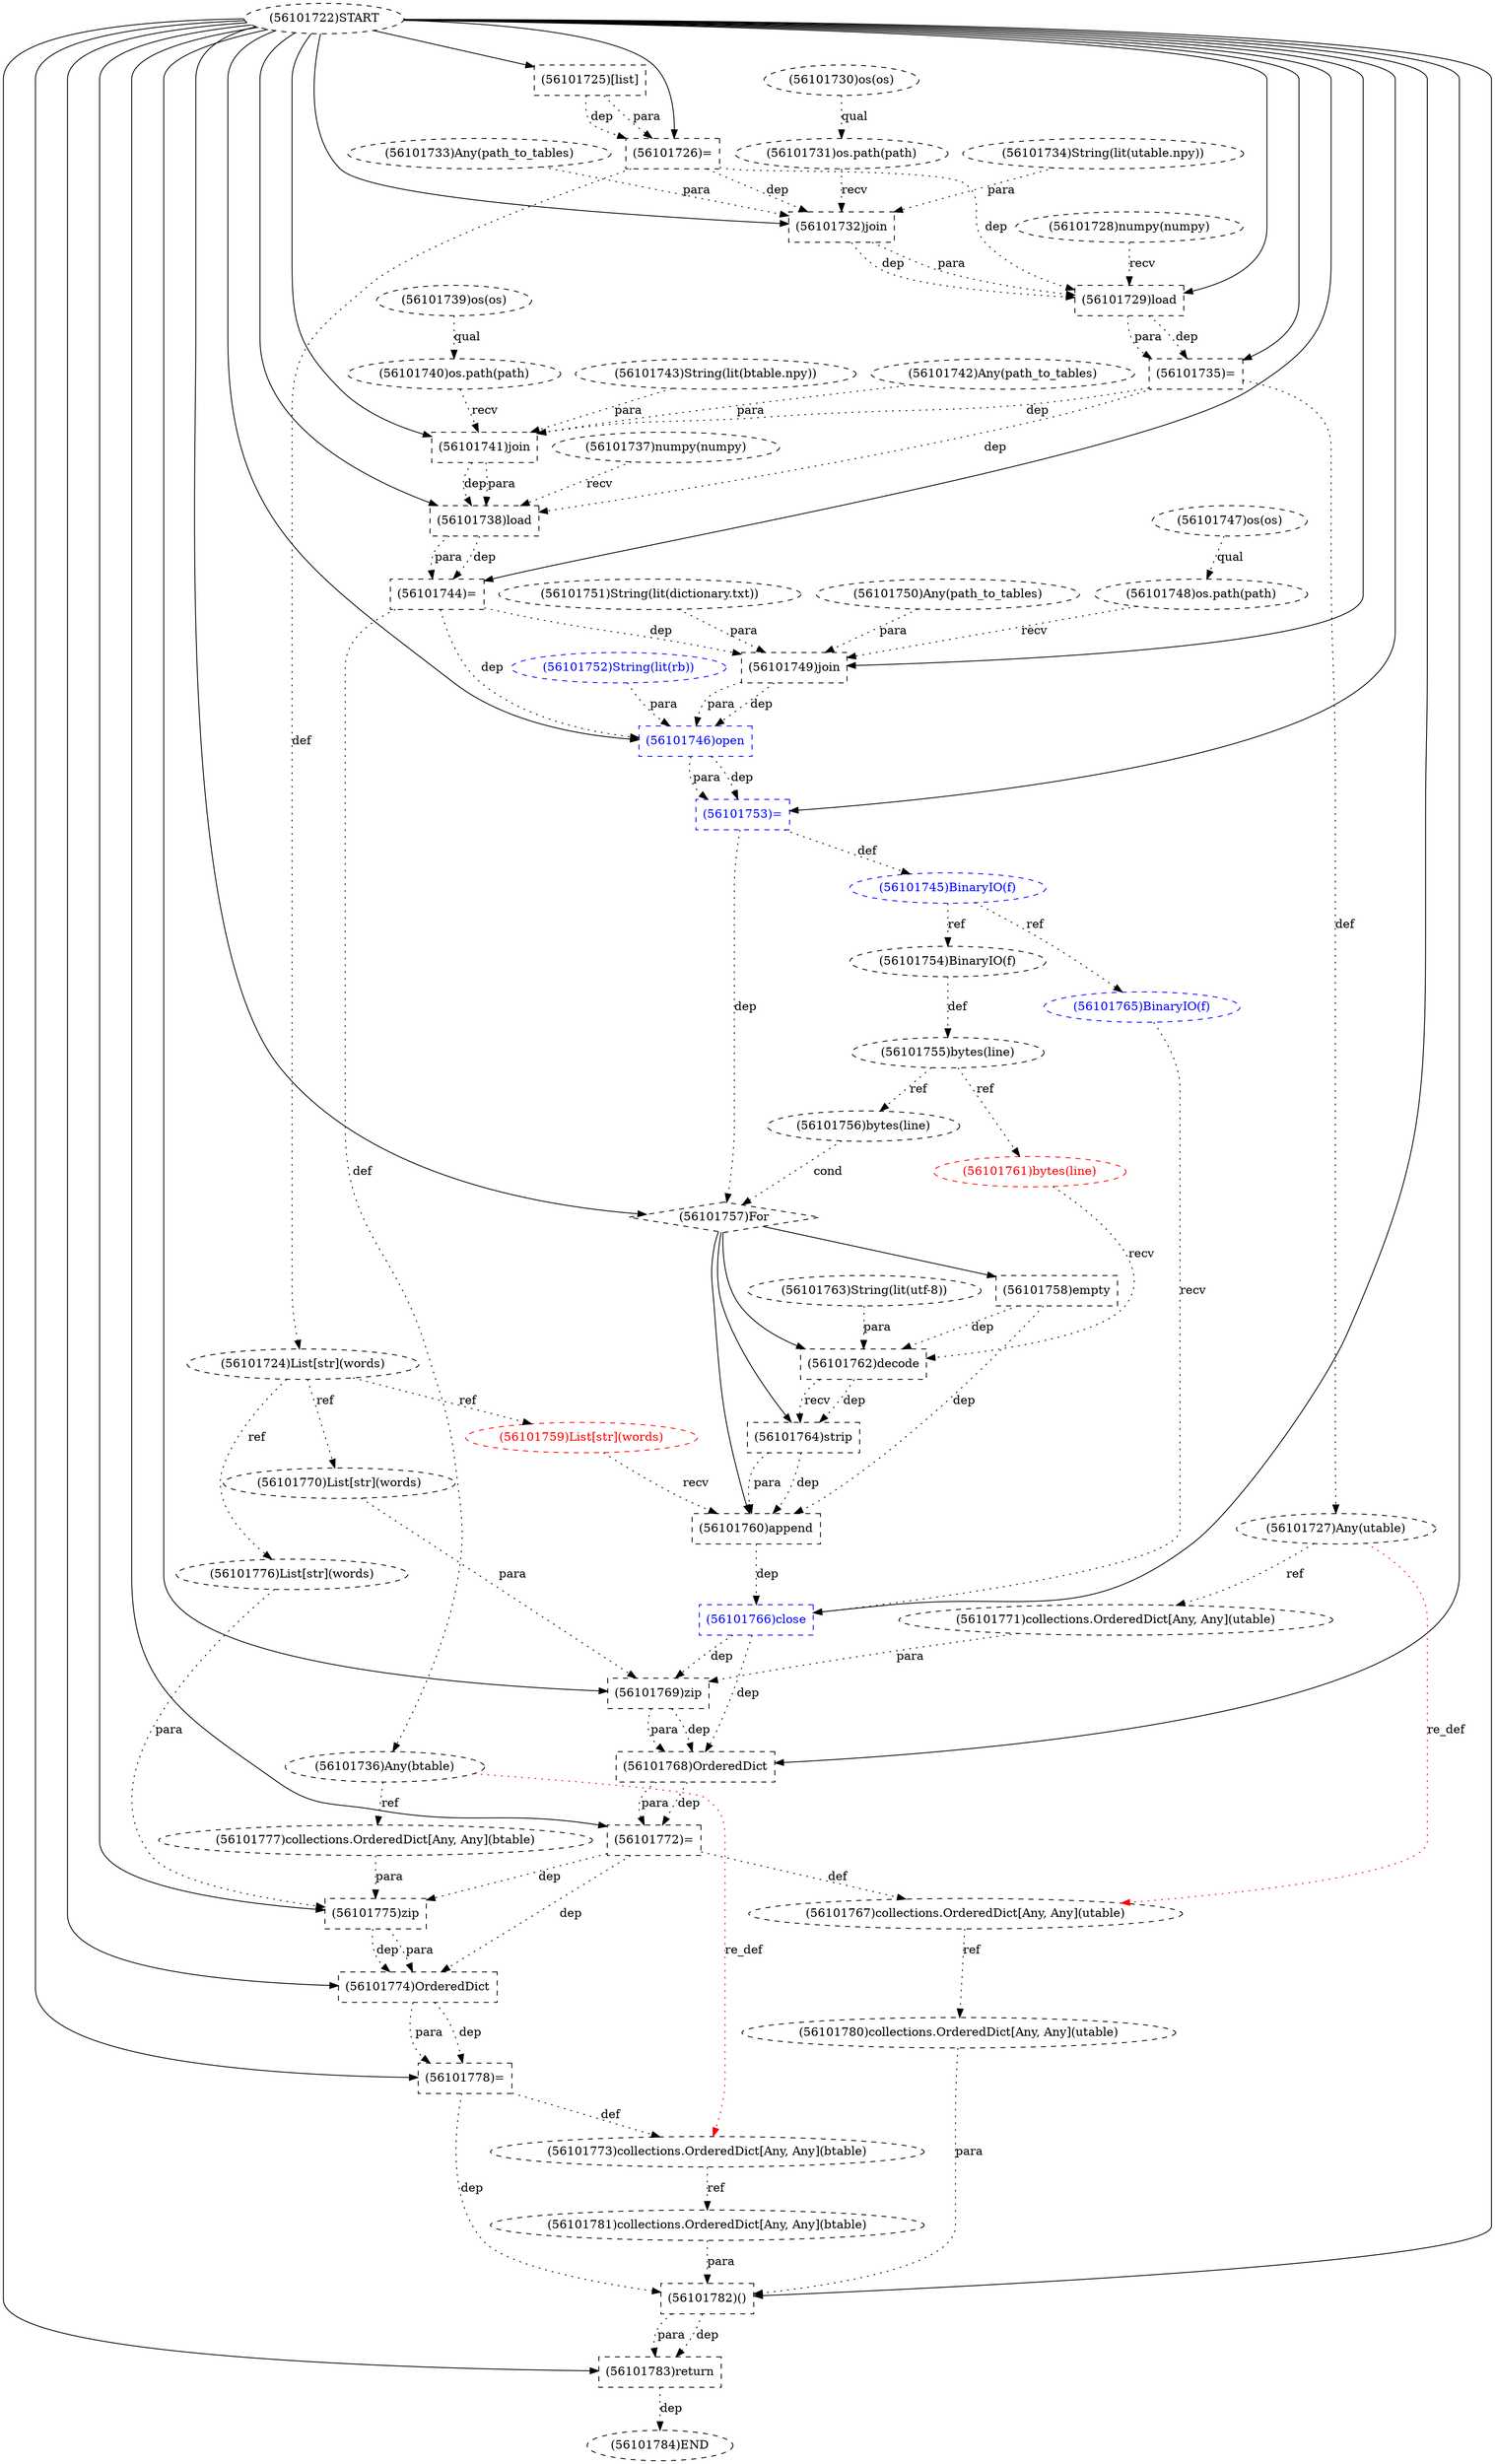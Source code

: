 digraph G {
1 [label="(56101742)Any(path_to_tables)" shape=ellipse style=dashed]
2 [label="(56101752)String(lit(rb))" shape=ellipse style=dashed color=blue fontcolor=blue]
3 [label="(56101784)END" style=dashed]
4 [label="(56101751)String(lit(dictionary.txt))" shape=ellipse style=dashed]
5 [label="(56101767)collections.OrderedDict[Any, Any](utable)" shape=ellipse style=dashed]
6 [label="(56101771)collections.OrderedDict[Any, Any](utable)" shape=ellipse style=dashed]
7 [label="(56101741)join" shape=box style=dashed]
8 [label="(56101722)START" style=dashed]
9 [label="(56101749)join" shape=box style=dashed]
10 [label="(56101764)strip" shape=box style=dashed]
11 [label="(56101765)BinaryIO(f)" shape=ellipse style=dashed color=blue fontcolor=blue]
12 [label="(56101726)=" shape=box style=dashed]
13 [label="(56101737)numpy(numpy)" shape=ellipse style=dashed]
14 [label="(56101768)OrderedDict" shape=box style=dashed]
15 [label="(56101744)=" shape=box style=dashed]
16 [label="(56101769)zip" shape=box style=dashed]
17 [label="(56101735)=" shape=box style=dashed]
18 [label="(56101776)List[str](words)" shape=ellipse style=dashed]
19 [label="(56101727)Any(utable)" shape=ellipse style=dashed]
20 [label="(56101755)bytes(line)" shape=ellipse style=dashed]
21 [label="(56101730)os(os)" shape=ellipse style=dashed]
22 [label="(56101739)os(os)" shape=ellipse style=dashed]
23 [label="(56101756)bytes(line)" shape=ellipse style=dashed]
24 [label="(56101772)=" shape=box style=dashed]
25 [label="(56101763)String(lit(utf-8))" shape=ellipse style=dashed]
26 [label="(56101783)return" shape=box style=dashed]
27 [label="(56101770)List[str](words)" shape=ellipse style=dashed]
28 [label="(56101732)join" shape=box style=dashed]
29 [label="(56101738)load" shape=box style=dashed]
30 [label="(56101781)collections.OrderedDict[Any, Any](btable)" shape=ellipse style=dashed]
31 [label="(56101780)collections.OrderedDict[Any, Any](utable)" shape=ellipse style=dashed]
32 [label="(56101733)Any(path_to_tables)" shape=ellipse style=dashed]
33 [label="(56101731)os.path(path)" shape=ellipse style=dashed]
34 [label="(56101750)Any(path_to_tables)" shape=ellipse style=dashed]
35 [label="(56101782)()" shape=box style=dashed]
36 [label="(56101753)=" shape=box style=dashed color=blue fontcolor=blue]
37 [label="(56101762)decode" shape=box style=dashed]
38 [label="(56101778)=" shape=box style=dashed]
39 [label="(56101754)BinaryIO(f)" shape=ellipse style=dashed]
40 [label="(56101725)[list]" shape=box style=dashed]
41 [label="(56101729)load" shape=box style=dashed]
42 [label="(56101745)BinaryIO(f)" shape=ellipse style=dashed color=blue fontcolor=blue]
43 [label="(56101728)numpy(numpy)" shape=ellipse style=dashed]
44 [label="(56101774)OrderedDict" shape=box style=dashed]
45 [label="(56101766)close" shape=box style=dashed color=blue fontcolor=blue]
46 [label="(56101775)zip" shape=box style=dashed]
47 [label="(56101736)Any(btable)" shape=ellipse style=dashed]
48 [label="(56101746)open" shape=box style=dashed color=blue fontcolor=blue]
49 [label="(56101747)os(os)" shape=ellipse style=dashed]
50 [label="(56101757)For" shape=diamond style=dashed]
51 [label="(56101759)List[str](words)" shape=ellipse style=dashed color=red fontcolor=red]
52 [label="(56101724)List[str](words)" shape=ellipse style=dashed]
53 [label="(56101761)bytes(line)" shape=ellipse style=dashed color=red fontcolor=red]
54 [label="(56101740)os.path(path)" shape=ellipse style=dashed]
55 [label="(56101748)os.path(path)" shape=ellipse style=dashed]
56 [label="(56101734)String(lit(utable.npy))" shape=ellipse style=dashed]
57 [label="(56101758)empty" shape=box style=dashed]
58 [label="(56101773)collections.OrderedDict[Any, Any](btable)" shape=ellipse style=dashed]
59 [label="(56101760)append" shape=box style=dashed]
60 [label="(56101743)String(lit(btable.npy))" shape=ellipse style=dashed]
61 [label="(56101777)collections.OrderedDict[Any, Any](btable)" shape=ellipse style=dashed]
26 -> 3 [label="dep" style=dotted];
24 -> 5 [label="def" style=dotted];
19 -> 5 [label="re_def" style=dotted color=red];
19 -> 6 [label="ref" style=dotted];
8 -> 7 [label="" style=solid];
54 -> 7 [label="recv" style=dotted];
1 -> 7 [label="para" style=dotted];
60 -> 7 [label="para" style=dotted];
17 -> 7 [label="dep" style=dotted];
8 -> 9 [label="" style=solid];
55 -> 9 [label="recv" style=dotted];
34 -> 9 [label="para" style=dotted];
4 -> 9 [label="para" style=dotted];
15 -> 9 [label="dep" style=dotted];
50 -> 10 [label="" style=solid];
37 -> 10 [label="dep" style=dotted];
37 -> 10 [label="recv" style=dotted];
42 -> 11 [label="ref" style=dotted];
8 -> 12 [label="" style=solid];
40 -> 12 [label="dep" style=dotted];
40 -> 12 [label="para" style=dotted];
8 -> 14 [label="" style=solid];
16 -> 14 [label="dep" style=dotted];
16 -> 14 [label="para" style=dotted];
45 -> 14 [label="dep" style=dotted];
8 -> 15 [label="" style=solid];
29 -> 15 [label="dep" style=dotted];
29 -> 15 [label="para" style=dotted];
8 -> 16 [label="" style=solid];
27 -> 16 [label="para" style=dotted];
6 -> 16 [label="para" style=dotted];
45 -> 16 [label="dep" style=dotted];
8 -> 17 [label="" style=solid];
41 -> 17 [label="dep" style=dotted];
41 -> 17 [label="para" style=dotted];
52 -> 18 [label="ref" style=dotted];
17 -> 19 [label="def" style=dotted];
39 -> 20 [label="def" style=dotted];
20 -> 23 [label="ref" style=dotted];
8 -> 24 [label="" style=solid];
14 -> 24 [label="dep" style=dotted];
14 -> 24 [label="para" style=dotted];
8 -> 26 [label="" style=solid];
35 -> 26 [label="dep" style=dotted];
35 -> 26 [label="para" style=dotted];
52 -> 27 [label="ref" style=dotted];
8 -> 28 [label="" style=solid];
33 -> 28 [label="recv" style=dotted];
32 -> 28 [label="para" style=dotted];
56 -> 28 [label="para" style=dotted];
12 -> 28 [label="dep" style=dotted];
8 -> 29 [label="" style=solid];
13 -> 29 [label="recv" style=dotted];
7 -> 29 [label="dep" style=dotted];
7 -> 29 [label="para" style=dotted];
17 -> 29 [label="dep" style=dotted];
58 -> 30 [label="ref" style=dotted];
5 -> 31 [label="ref" style=dotted];
21 -> 33 [label="qual" style=dotted];
8 -> 35 [label="" style=solid];
31 -> 35 [label="para" style=dotted];
30 -> 35 [label="para" style=dotted];
38 -> 35 [label="dep" style=dotted];
8 -> 36 [label="" style=solid];
48 -> 36 [label="dep" style=dotted];
48 -> 36 [label="para" style=dotted];
50 -> 37 [label="" style=solid];
53 -> 37 [label="recv" style=dotted];
25 -> 37 [label="para" style=dotted];
57 -> 37 [label="dep" style=dotted];
8 -> 38 [label="" style=solid];
44 -> 38 [label="dep" style=dotted];
44 -> 38 [label="para" style=dotted];
42 -> 39 [label="ref" style=dotted];
8 -> 40 [label="" style=solid];
8 -> 41 [label="" style=solid];
43 -> 41 [label="recv" style=dotted];
28 -> 41 [label="dep" style=dotted];
28 -> 41 [label="para" style=dotted];
12 -> 41 [label="dep" style=dotted];
36 -> 42 [label="def" style=dotted];
8 -> 44 [label="" style=solid];
46 -> 44 [label="dep" style=dotted];
46 -> 44 [label="para" style=dotted];
24 -> 44 [label="dep" style=dotted];
8 -> 45 [label="" style=solid];
11 -> 45 [label="recv" style=dotted];
59 -> 45 [label="dep" style=dotted];
8 -> 46 [label="" style=solid];
18 -> 46 [label="para" style=dotted];
61 -> 46 [label="para" style=dotted];
24 -> 46 [label="dep" style=dotted];
15 -> 47 [label="def" style=dotted];
8 -> 48 [label="" style=solid];
9 -> 48 [label="dep" style=dotted];
9 -> 48 [label="para" style=dotted];
2 -> 48 [label="para" style=dotted];
15 -> 48 [label="dep" style=dotted];
8 -> 50 [label="" style=solid];
23 -> 50 [label="cond" style=dotted];
36 -> 50 [label="dep" style=dotted];
52 -> 51 [label="ref" style=dotted];
12 -> 52 [label="def" style=dotted];
20 -> 53 [label="ref" style=dotted];
22 -> 54 [label="qual" style=dotted];
49 -> 55 [label="qual" style=dotted];
50 -> 57 [label="" style=solid];
38 -> 58 [label="def" style=dotted];
47 -> 58 [label="re_def" style=dotted color=red];
50 -> 59 [label="" style=solid];
51 -> 59 [label="recv" style=dotted];
10 -> 59 [label="dep" style=dotted];
10 -> 59 [label="para" style=dotted];
57 -> 59 [label="dep" style=dotted];
47 -> 61 [label="ref" style=dotted];
}